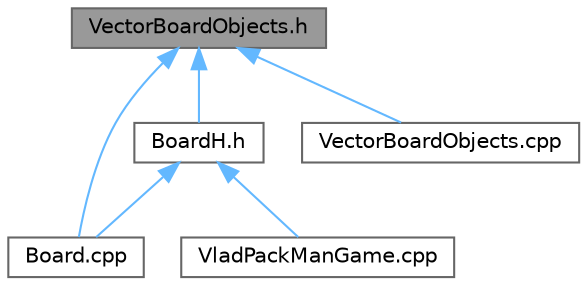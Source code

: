 digraph "VectorBoardObjects.h"
{
 // LATEX_PDF_SIZE
  bgcolor="transparent";
  edge [fontname=Helvetica,fontsize=10,labelfontname=Helvetica,labelfontsize=10];
  node [fontname=Helvetica,fontsize=10,shape=box,height=0.2,width=0.4];
  Node1 [label="VectorBoardObjects.h",height=0.2,width=0.4,color="gray40", fillcolor="grey60", style="filled", fontcolor="black",tooltip=" "];
  Node1 -> Node2 [dir="back",color="steelblue1",style="solid"];
  Node2 [label="Board.cpp",height=0.2,width=0.4,color="grey40", fillcolor="white", style="filled",URL="$_board_8cpp.html",tooltip=" "];
  Node1 -> Node3 [dir="back",color="steelblue1",style="solid"];
  Node3 [label="BoardH.h",height=0.2,width=0.4,color="grey40", fillcolor="white", style="filled",URL="$_board_h_8h.html",tooltip=" "];
  Node3 -> Node2 [dir="back",color="steelblue1",style="solid"];
  Node3 -> Node4 [dir="back",color="steelblue1",style="solid"];
  Node4 [label="VladPackManGame.cpp",height=0.2,width=0.4,color="grey40", fillcolor="white", style="filled",URL="$_vlad_pack_man_game_8cpp.html",tooltip=" "];
  Node1 -> Node5 [dir="back",color="steelblue1",style="solid"];
  Node5 [label="VectorBoardObjects.cpp",height=0.2,width=0.4,color="grey40", fillcolor="white", style="filled",URL="$_vector_board_objects_8cpp.html",tooltip=" "];
}
